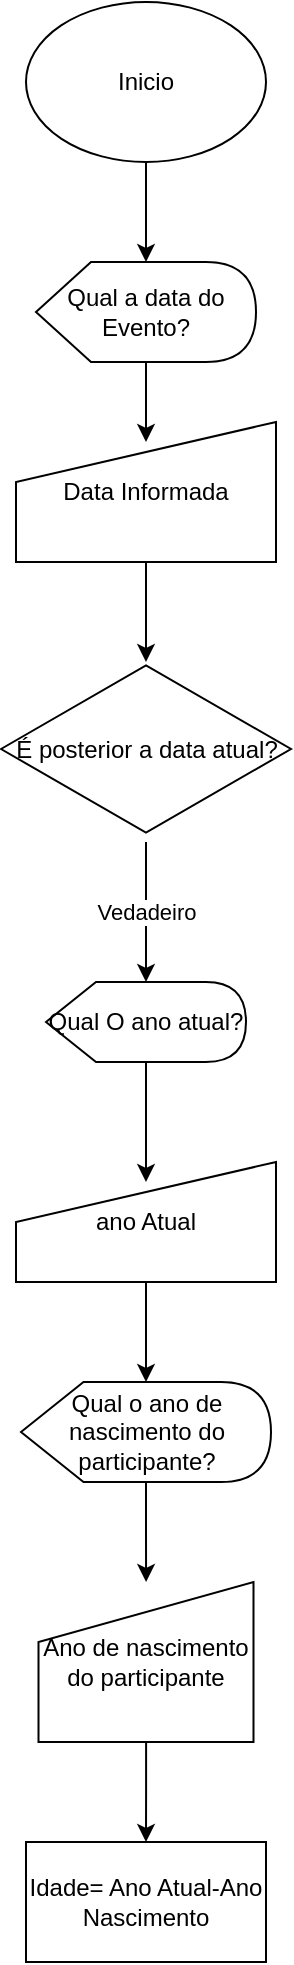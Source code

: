 <mxfile version="15.9.4" type="github">
  <diagram id="UITjREFEwrXoQhMdEP_X" name="Page-1">
    <mxGraphModel dx="1067" dy="444" grid="1" gridSize="10" guides="1" tooltips="1" connect="1" arrows="1" fold="1" page="1" pageScale="1" pageWidth="827" pageHeight="1169" math="0" shadow="0">
      <root>
        <mxCell id="0" />
        <mxCell id="1" parent="0" />
        <mxCell id="uIHBYYpKBD_VUgHWFlKf-4" style="edgeStyle=orthogonalEdgeStyle;rounded=0;orthogonalLoop=1;jettySize=auto;html=1;" edge="1" parent="1" source="uIHBYYpKBD_VUgHWFlKf-1" target="uIHBYYpKBD_VUgHWFlKf-5">
          <mxGeometry relative="1" as="geometry">
            <mxPoint x="120" y="200" as="targetPoint" />
          </mxGeometry>
        </mxCell>
        <mxCell id="uIHBYYpKBD_VUgHWFlKf-1" value="Inicio" style="ellipse;whiteSpace=wrap;html=1;" vertex="1" parent="1">
          <mxGeometry x="60" y="20" width="120" height="80" as="geometry" />
        </mxCell>
        <mxCell id="uIHBYYpKBD_VUgHWFlKf-7" style="edgeStyle=orthogonalEdgeStyle;rounded=0;orthogonalLoop=1;jettySize=auto;html=1;" edge="1" parent="1" source="uIHBYYpKBD_VUgHWFlKf-5">
          <mxGeometry relative="1" as="geometry">
            <mxPoint x="120" y="240" as="targetPoint" />
          </mxGeometry>
        </mxCell>
        <mxCell id="uIHBYYpKBD_VUgHWFlKf-5" value="Qual a data do Evento?" style="shape=display;whiteSpace=wrap;html=1;" vertex="1" parent="1">
          <mxGeometry x="65" y="150" width="110" height="50" as="geometry" />
        </mxCell>
        <mxCell id="uIHBYYpKBD_VUgHWFlKf-11" style="edgeStyle=orthogonalEdgeStyle;rounded=0;orthogonalLoop=1;jettySize=auto;html=1;" edge="1" parent="1" source="uIHBYYpKBD_VUgHWFlKf-9">
          <mxGeometry relative="1" as="geometry">
            <mxPoint x="120" y="350" as="targetPoint" />
          </mxGeometry>
        </mxCell>
        <mxCell id="uIHBYYpKBD_VUgHWFlKf-9" value="Data Informada" style="shape=manualInput;whiteSpace=wrap;html=1;" vertex="1" parent="1">
          <mxGeometry x="55" y="230" width="130" height="70" as="geometry" />
        </mxCell>
        <mxCell id="uIHBYYpKBD_VUgHWFlKf-13" value="Vedadeiro" style="edgeStyle=orthogonalEdgeStyle;rounded=0;orthogonalLoop=1;jettySize=auto;html=1;" edge="1" parent="1">
          <mxGeometry relative="1" as="geometry">
            <mxPoint x="120" y="510" as="targetPoint" />
            <mxPoint x="120" y="440" as="sourcePoint" />
          </mxGeometry>
        </mxCell>
        <mxCell id="uIHBYYpKBD_VUgHWFlKf-12" value="É posterior a data atual?&lt;br&gt;" style="html=1;whiteSpace=wrap;aspect=fixed;shape=isoRectangle;" vertex="1" parent="1">
          <mxGeometry x="47.5" y="350" width="145" height="87" as="geometry" />
        </mxCell>
        <mxCell id="uIHBYYpKBD_VUgHWFlKf-16" style="edgeStyle=orthogonalEdgeStyle;rounded=0;orthogonalLoop=1;jettySize=auto;html=1;" edge="1" parent="1" source="uIHBYYpKBD_VUgHWFlKf-14">
          <mxGeometry relative="1" as="geometry">
            <mxPoint x="120" y="610" as="targetPoint" />
          </mxGeometry>
        </mxCell>
        <mxCell id="uIHBYYpKBD_VUgHWFlKf-14" value="Qual O ano atual?" style="shape=display;whiteSpace=wrap;html=1;" vertex="1" parent="1">
          <mxGeometry x="70" y="510" width="100" height="40" as="geometry" />
        </mxCell>
        <mxCell id="uIHBYYpKBD_VUgHWFlKf-18" style="edgeStyle=orthogonalEdgeStyle;rounded=0;orthogonalLoop=1;jettySize=auto;html=1;" edge="1" parent="1" source="uIHBYYpKBD_VUgHWFlKf-15" target="uIHBYYpKBD_VUgHWFlKf-19">
          <mxGeometry relative="1" as="geometry">
            <mxPoint x="120" y="720" as="targetPoint" />
          </mxGeometry>
        </mxCell>
        <mxCell id="uIHBYYpKBD_VUgHWFlKf-15" value="ano Atual" style="shape=manualInput;whiteSpace=wrap;html=1;" vertex="1" parent="1">
          <mxGeometry x="55" y="600" width="130" height="60" as="geometry" />
        </mxCell>
        <mxCell id="uIHBYYpKBD_VUgHWFlKf-20" style="edgeStyle=orthogonalEdgeStyle;rounded=0;orthogonalLoop=1;jettySize=auto;html=1;" edge="1" parent="1" source="uIHBYYpKBD_VUgHWFlKf-19" target="uIHBYYpKBD_VUgHWFlKf-21">
          <mxGeometry relative="1" as="geometry">
            <mxPoint x="120" y="800" as="targetPoint" />
          </mxGeometry>
        </mxCell>
        <mxCell id="uIHBYYpKBD_VUgHWFlKf-19" value="Qual o ano de nascimento do participante?" style="shape=display;whiteSpace=wrap;html=1;" vertex="1" parent="1">
          <mxGeometry x="57.5" y="710" width="125" height="50" as="geometry" />
        </mxCell>
        <mxCell id="uIHBYYpKBD_VUgHWFlKf-22" style="edgeStyle=orthogonalEdgeStyle;rounded=0;orthogonalLoop=1;jettySize=auto;html=1;" edge="1" parent="1" source="uIHBYYpKBD_VUgHWFlKf-21">
          <mxGeometry relative="1" as="geometry">
            <mxPoint x="120" y="940" as="targetPoint" />
          </mxGeometry>
        </mxCell>
        <mxCell id="uIHBYYpKBD_VUgHWFlKf-21" value="Ano de nascimento do participante" style="shape=manualInput;whiteSpace=wrap;html=1;" vertex="1" parent="1">
          <mxGeometry x="66.25" y="810" width="107.5" height="80" as="geometry" />
        </mxCell>
        <mxCell id="uIHBYYpKBD_VUgHWFlKf-24" value="Idade= Ano Atual-Ano Nascimento" style="rounded=0;whiteSpace=wrap;html=1;" vertex="1" parent="1">
          <mxGeometry x="60" y="940" width="120" height="60" as="geometry" />
        </mxCell>
      </root>
    </mxGraphModel>
  </diagram>
</mxfile>

